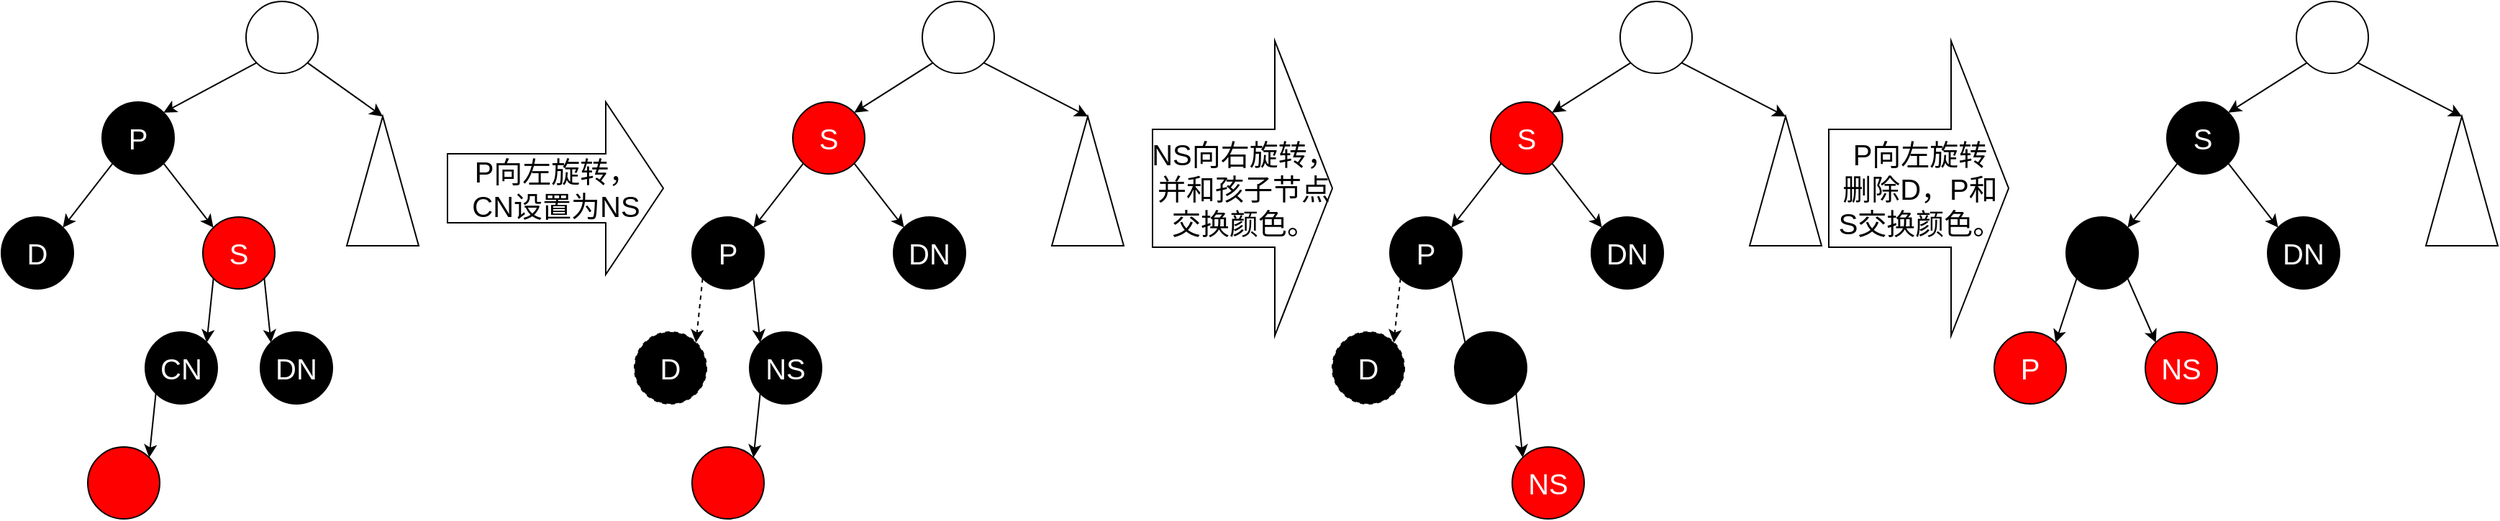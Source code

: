 <mxfile version="20.4.0" type="device"><diagram id="R-cHSDtUfPkVtpVSe-z4" name="Page-1"><mxGraphModel dx="572" dy="705" grid="1" gridSize="10" guides="1" tooltips="1" connect="1" arrows="1" fold="1" page="1" pageScale="1" pageWidth="850" pageHeight="1100" math="0" shadow="0"><root><mxCell id="0"/><mxCell id="1" parent="0"/><mxCell id="n1B0MFmd508IJaJsGRzu-167" style="edgeStyle=none;rounded=0;orthogonalLoop=1;jettySize=auto;html=1;exitX=0;exitY=1;exitDx=0;exitDy=0;entryX=1;entryY=0;entryDx=0;entryDy=0;fontSize=20;fontColor=#000000;" parent="1" source="n1B0MFmd508IJaJsGRzu-57" target="n1B0MFmd508IJaJsGRzu-166" edge="1"><mxGeometry relative="1" as="geometry"/></mxCell><mxCell id="n1B0MFmd508IJaJsGRzu-210" style="edgeStyle=none;rounded=0;orthogonalLoop=1;jettySize=auto;html=1;exitX=1;exitY=1;exitDx=0;exitDy=0;entryX=0;entryY=0;entryDx=0;entryDy=0;fontSize=20;fontColor=#FFFFFF;" parent="1" source="n1B0MFmd508IJaJsGRzu-57" target="n1B0MFmd508IJaJsGRzu-209" edge="1"><mxGeometry relative="1" as="geometry"/></mxCell><mxCell id="n1B0MFmd508IJaJsGRzu-57" value="&lt;font style=&quot;font-size: 20px;&quot; color=&quot;#ffffff&quot;&gt;S&lt;/font&gt;" style="ellipse;whiteSpace=wrap;html=1;aspect=fixed;fillColor=#FF0000;" parent="1" vertex="1"><mxGeometry x="1010" y="160" width="50" height="50" as="geometry"/></mxCell><mxCell id="n1B0MFmd508IJaJsGRzu-58" style="edgeStyle=none;rounded=0;orthogonalLoop=1;jettySize=auto;html=1;exitX=0;exitY=1;exitDx=0;exitDy=0;entryX=1;entryY=0;entryDx=0;entryDy=0;fontSize=20;fontColor=#FFFFFF;" parent="1" source="n1B0MFmd508IJaJsGRzu-60" target="n1B0MFmd508IJaJsGRzu-61" edge="1"><mxGeometry relative="1" as="geometry"/></mxCell><mxCell id="n1B0MFmd508IJaJsGRzu-59" style="edgeStyle=none;rounded=0;orthogonalLoop=1;jettySize=auto;html=1;exitX=1;exitY=1;exitDx=0;exitDy=0;entryX=0;entryY=0;entryDx=0;entryDy=0;fontSize=20;fontColor=#FFFFFF;" parent="1" source="n1B0MFmd508IJaJsGRzu-60" target="n1B0MFmd508IJaJsGRzu-57" edge="1"><mxGeometry relative="1" as="geometry"/></mxCell><mxCell id="n1B0MFmd508IJaJsGRzu-60" value="&lt;font color=&quot;#ffffff&quot;&gt;&lt;span style=&quot;font-size: 20px;&quot;&gt;P&lt;br&gt;&lt;/span&gt;&lt;/font&gt;" style="ellipse;whiteSpace=wrap;html=1;aspect=fixed;fillColor=#000000;" parent="1" vertex="1"><mxGeometry x="940" y="80" width="50" height="50" as="geometry"/></mxCell><mxCell id="n1B0MFmd508IJaJsGRzu-61" value="&lt;font style=&quot;font-size: 20px;&quot; color=&quot;#ffffff&quot;&gt;D&lt;/font&gt;" style="ellipse;whiteSpace=wrap;html=1;aspect=fixed;fillColor=#000000;" parent="1" vertex="1"><mxGeometry x="870" y="160" width="50" height="50" as="geometry"/></mxCell><mxCell id="n1B0MFmd508IJaJsGRzu-153" style="edgeStyle=none;rounded=0;orthogonalLoop=1;jettySize=auto;html=1;exitX=0;exitY=1;exitDx=0;exitDy=0;entryX=1;entryY=0;entryDx=0;entryDy=0;fontSize=20;fontColor=#000000;" parent="1" source="n1B0MFmd508IJaJsGRzu-152" target="n1B0MFmd508IJaJsGRzu-60" edge="1"><mxGeometry relative="1" as="geometry"/></mxCell><mxCell id="n1B0MFmd508IJaJsGRzu-155" style="edgeStyle=none;rounded=0;orthogonalLoop=1;jettySize=auto;html=1;exitX=1;exitY=1;exitDx=0;exitDy=0;entryX=1;entryY=0.5;entryDx=0;entryDy=0;fontSize=20;fontColor=#000000;" parent="1" source="n1B0MFmd508IJaJsGRzu-152" target="n1B0MFmd508IJaJsGRzu-154" edge="1"><mxGeometry relative="1" as="geometry"/></mxCell><mxCell id="n1B0MFmd508IJaJsGRzu-152" value="&lt;font color=&quot;#ffffff&quot;&gt;&lt;span style=&quot;font-size: 20px;&quot;&gt;&lt;br&gt;&lt;/span&gt;&lt;/font&gt;" style="ellipse;whiteSpace=wrap;html=1;aspect=fixed;fillColor=#FFFFFF;" parent="1" vertex="1"><mxGeometry x="1040" y="10" width="50" height="50" as="geometry"/></mxCell><mxCell id="n1B0MFmd508IJaJsGRzu-154" value="" style="triangle;whiteSpace=wrap;html=1;shadow=0;sketch=0;strokeColor=#000000;fontSize=20;fontColor=#000000;fillColor=#FFFFFF;rotation=-90;" parent="1" vertex="1"><mxGeometry x="1090" y="110" width="90" height="50" as="geometry"/></mxCell><mxCell id="n1B0MFmd508IJaJsGRzu-165" value="&lt;font color=&quot;#000000&quot;&gt;P向左旋转，&lt;br&gt;CN设置为NS&lt;br&gt;&lt;/font&gt;" style="html=1;shadow=0;dashed=0;align=center;verticalAlign=middle;shape=mxgraph.arrows2.arrow;dy=0.6;dx=40;notch=0;sketch=0;strokeColor=#000000;fontSize=20;fontColor=#FFFFFF;fillColor=#FFFFFF;" parent="1" vertex="1"><mxGeometry x="1180" y="80" width="150" height="120" as="geometry"/></mxCell><mxCell id="JTA2f0-gh_Tc8cgY1axZ-19" style="edgeStyle=none;rounded=0;orthogonalLoop=1;jettySize=auto;html=1;exitX=0;exitY=1;exitDx=0;exitDy=0;entryX=1;entryY=0;entryDx=0;entryDy=0;fontSize=20;fontColor=#FFFFFF;" edge="1" parent="1" source="n1B0MFmd508IJaJsGRzu-166" target="JTA2f0-gh_Tc8cgY1axZ-18"><mxGeometry relative="1" as="geometry"/></mxCell><mxCell id="n1B0MFmd508IJaJsGRzu-166" value="&lt;font style=&quot;font-size: 20px;&quot; color=&quot;#ffffff&quot;&gt;CN&lt;/font&gt;" style="ellipse;whiteSpace=wrap;html=1;aspect=fixed;fillColor=#000000;" parent="1" vertex="1"><mxGeometry x="970" y="240" width="50" height="50" as="geometry"/></mxCell><mxCell id="n1B0MFmd508IJaJsGRzu-209" value="&lt;font style=&quot;font-size: 20px;&quot; color=&quot;#ffffff&quot;&gt;DN&lt;/font&gt;" style="ellipse;whiteSpace=wrap;html=1;aspect=fixed;fillColor=#000000;" parent="1" vertex="1"><mxGeometry x="1050" y="240" width="50" height="50" as="geometry"/></mxCell><mxCell id="kM36MPPJ57BOWF3PcYw0-32" style="edgeStyle=none;rounded=0;orthogonalLoop=1;jettySize=auto;html=1;exitX=1;exitY=1;exitDx=0;exitDy=0;entryX=0;entryY=0;entryDx=0;entryDy=0;fontSize=20;fontColor=#FFFFFF;" parent="1" source="kM36MPPJ57BOWF3PcYw0-33" target="kM36MPPJ57BOWF3PcYw0-43" edge="1"><mxGeometry relative="1" as="geometry"/></mxCell><mxCell id="kM36MPPJ57BOWF3PcYw0-46" style="edgeStyle=none;rounded=0;orthogonalLoop=1;jettySize=auto;html=1;exitX=0;exitY=1;exitDx=0;exitDy=0;entryX=1;entryY=0;entryDx=0;entryDy=0;fontSize=20;fontColor=#FFFFFF;" parent="1" source="kM36MPPJ57BOWF3PcYw0-33" target="kM36MPPJ57BOWF3PcYw0-36" edge="1"><mxGeometry relative="1" as="geometry"><mxPoint x="1417.322" y="122.678" as="sourcePoint"/></mxGeometry></mxCell><mxCell id="kM36MPPJ57BOWF3PcYw0-33" value="&lt;font style=&quot;font-size: 20px;&quot; color=&quot;#ffffff&quot;&gt;S&lt;/font&gt;" style="ellipse;whiteSpace=wrap;html=1;aspect=fixed;fillColor=#FF0000;" parent="1" vertex="1"><mxGeometry x="1420" y="80" width="50" height="50" as="geometry"/></mxCell><mxCell id="kM36MPPJ57BOWF3PcYw0-34" style="edgeStyle=none;rounded=0;orthogonalLoop=1;jettySize=auto;html=1;exitX=0;exitY=1;exitDx=0;exitDy=0;entryX=1;entryY=0;entryDx=0;entryDy=0;fontSize=20;fontColor=#FFFFFF;dashed=1;" parent="1" source="kM36MPPJ57BOWF3PcYw0-36" target="kM36MPPJ57BOWF3PcYw0-37" edge="1"><mxGeometry relative="1" as="geometry"/></mxCell><mxCell id="kM36MPPJ57BOWF3PcYw0-44" style="edgeStyle=none;rounded=0;orthogonalLoop=1;jettySize=auto;html=1;exitX=1;exitY=1;exitDx=0;exitDy=0;entryX=0;entryY=0;entryDx=0;entryDy=0;fontSize=20;fontColor=#FFFFFF;" parent="1" source="kM36MPPJ57BOWF3PcYw0-36" target="kM36MPPJ57BOWF3PcYw0-42" edge="1"><mxGeometry relative="1" as="geometry"/></mxCell><mxCell id="kM36MPPJ57BOWF3PcYw0-36" value="&lt;font color=&quot;#ffffff&quot;&gt;&lt;span style=&quot;font-size: 20px;&quot;&gt;P&lt;br&gt;&lt;/span&gt;&lt;/font&gt;" style="ellipse;whiteSpace=wrap;html=1;aspect=fixed;fillColor=#000000;" parent="1" vertex="1"><mxGeometry x="1350" y="160" width="50" height="50" as="geometry"/></mxCell><mxCell id="kM36MPPJ57BOWF3PcYw0-37" value="&lt;font style=&quot;font-size: 20px;&quot; color=&quot;#ffffff&quot;&gt;D&lt;/font&gt;" style="ellipse;whiteSpace=wrap;html=1;aspect=fixed;fillColor=#000000;dashed=1;" parent="1" vertex="1"><mxGeometry x="1310" y="240" width="50" height="50" as="geometry"/></mxCell><mxCell id="kM36MPPJ57BOWF3PcYw0-39" style="edgeStyle=none;rounded=0;orthogonalLoop=1;jettySize=auto;html=1;exitX=1;exitY=1;exitDx=0;exitDy=0;entryX=1;entryY=0.5;entryDx=0;entryDy=0;fontSize=20;fontColor=#000000;" parent="1" source="kM36MPPJ57BOWF3PcYw0-40" target="kM36MPPJ57BOWF3PcYw0-41" edge="1"><mxGeometry relative="1" as="geometry"/></mxCell><mxCell id="kM36MPPJ57BOWF3PcYw0-45" style="edgeStyle=none;rounded=0;orthogonalLoop=1;jettySize=auto;html=1;exitX=0;exitY=1;exitDx=0;exitDy=0;entryX=1;entryY=0;entryDx=0;entryDy=0;fontSize=20;fontColor=#FFFFFF;" parent="1" source="kM36MPPJ57BOWF3PcYw0-40" target="kM36MPPJ57BOWF3PcYw0-33" edge="1"><mxGeometry relative="1" as="geometry"/></mxCell><mxCell id="kM36MPPJ57BOWF3PcYw0-40" value="&lt;font color=&quot;#ffffff&quot;&gt;&lt;span style=&quot;font-size: 20px;&quot;&gt;&lt;br&gt;&lt;/span&gt;&lt;/font&gt;" style="ellipse;whiteSpace=wrap;html=1;aspect=fixed;fillColor=#FFFFFF;" parent="1" vertex="1"><mxGeometry x="1510" y="10" width="50" height="50" as="geometry"/></mxCell><mxCell id="kM36MPPJ57BOWF3PcYw0-41" value="" style="triangle;whiteSpace=wrap;html=1;shadow=0;sketch=0;strokeColor=#000000;fontSize=20;fontColor=#000000;fillColor=#FFFFFF;rotation=-90;" parent="1" vertex="1"><mxGeometry x="1580" y="110" width="90" height="50" as="geometry"/></mxCell><mxCell id="JTA2f0-gh_Tc8cgY1axZ-21" style="edgeStyle=none;rounded=0;orthogonalLoop=1;jettySize=auto;html=1;exitX=0;exitY=1;exitDx=0;exitDy=0;entryX=1;entryY=0;entryDx=0;entryDy=0;fontSize=20;fontColor=#FFFFFF;" edge="1" parent="1" source="kM36MPPJ57BOWF3PcYw0-42" target="JTA2f0-gh_Tc8cgY1axZ-20"><mxGeometry relative="1" as="geometry"/></mxCell><mxCell id="kM36MPPJ57BOWF3PcYw0-42" value="&lt;font style=&quot;font-size: 20px;&quot; color=&quot;#ffffff&quot;&gt;NS&lt;/font&gt;" style="ellipse;whiteSpace=wrap;html=1;aspect=fixed;fillColor=#000000;" parent="1" vertex="1"><mxGeometry x="1390" y="240" width="50" height="50" as="geometry"/></mxCell><mxCell id="kM36MPPJ57BOWF3PcYw0-43" value="&lt;font style=&quot;font-size: 20px;&quot; color=&quot;#ffffff&quot;&gt;DN&lt;/font&gt;" style="ellipse;whiteSpace=wrap;html=1;aspect=fixed;fillColor=#000000;" parent="1" vertex="1"><mxGeometry x="1490" y="160" width="50" height="50" as="geometry"/></mxCell><mxCell id="JTA2f0-gh_Tc8cgY1axZ-18" value="" style="ellipse;whiteSpace=wrap;html=1;aspect=fixed;fillColor=#FF0000;" vertex="1" parent="1"><mxGeometry x="930" y="320" width="50" height="50" as="geometry"/></mxCell><mxCell id="JTA2f0-gh_Tc8cgY1axZ-20" value="" style="ellipse;whiteSpace=wrap;html=1;aspect=fixed;fillColor=#FF0000;" vertex="1" parent="1"><mxGeometry x="1350" y="320" width="50" height="50" as="geometry"/></mxCell><mxCell id="JTA2f0-gh_Tc8cgY1axZ-22" style="edgeStyle=none;rounded=0;orthogonalLoop=1;jettySize=auto;html=1;exitX=1;exitY=1;exitDx=0;exitDy=0;entryX=0;entryY=0;entryDx=0;entryDy=0;fontSize=20;fontColor=#FFFFFF;" edge="1" parent="1" source="JTA2f0-gh_Tc8cgY1axZ-24" target="JTA2f0-gh_Tc8cgY1axZ-35"><mxGeometry relative="1" as="geometry"/></mxCell><mxCell id="JTA2f0-gh_Tc8cgY1axZ-23" style="edgeStyle=none;rounded=0;orthogonalLoop=1;jettySize=auto;html=1;exitX=0;exitY=1;exitDx=0;exitDy=0;entryX=1;entryY=0;entryDx=0;entryDy=0;fontSize=20;fontColor=#FFFFFF;" edge="1" parent="1" source="JTA2f0-gh_Tc8cgY1axZ-24" target="JTA2f0-gh_Tc8cgY1axZ-27"><mxGeometry relative="1" as="geometry"><mxPoint x="1902.322" y="122.678" as="sourcePoint"/></mxGeometry></mxCell><mxCell id="JTA2f0-gh_Tc8cgY1axZ-24" value="&lt;font style=&quot;font-size: 20px;&quot; color=&quot;#ffffff&quot;&gt;S&lt;/font&gt;" style="ellipse;whiteSpace=wrap;html=1;aspect=fixed;fillColor=#FF0000;" vertex="1" parent="1"><mxGeometry x="1905" y="80" width="50" height="50" as="geometry"/></mxCell><mxCell id="JTA2f0-gh_Tc8cgY1axZ-25" style="edgeStyle=none;rounded=0;orthogonalLoop=1;jettySize=auto;html=1;exitX=0;exitY=1;exitDx=0;exitDy=0;entryX=1;entryY=0;entryDx=0;entryDy=0;fontSize=20;fontColor=#FFFFFF;dashed=1;" edge="1" parent="1" source="JTA2f0-gh_Tc8cgY1axZ-27" target="JTA2f0-gh_Tc8cgY1axZ-28"><mxGeometry relative="1" as="geometry"/></mxCell><mxCell id="JTA2f0-gh_Tc8cgY1axZ-38" style="edgeStyle=none;rounded=0;orthogonalLoop=1;jettySize=auto;html=1;exitX=1;exitY=1;exitDx=0;exitDy=0;entryX=0.2;entryY=0.4;entryDx=0;entryDy=0;entryPerimeter=0;fontSize=20;fontColor=#FFFFFF;" edge="1" parent="1" source="JTA2f0-gh_Tc8cgY1axZ-27" target="JTA2f0-gh_Tc8cgY1axZ-36"><mxGeometry relative="1" as="geometry"/></mxCell><mxCell id="JTA2f0-gh_Tc8cgY1axZ-27" value="&lt;font color=&quot;#ffffff&quot;&gt;&lt;span style=&quot;font-size: 20px;&quot;&gt;P&lt;br&gt;&lt;/span&gt;&lt;/font&gt;" style="ellipse;whiteSpace=wrap;html=1;aspect=fixed;fillColor=#000000;" vertex="1" parent="1"><mxGeometry x="1835" y="160" width="50" height="50" as="geometry"/></mxCell><mxCell id="JTA2f0-gh_Tc8cgY1axZ-28" value="&lt;font style=&quot;font-size: 20px;&quot; color=&quot;#ffffff&quot;&gt;D&lt;/font&gt;" style="ellipse;whiteSpace=wrap;html=1;aspect=fixed;fillColor=#000000;dashed=1;" vertex="1" parent="1"><mxGeometry x="1795" y="240" width="50" height="50" as="geometry"/></mxCell><mxCell id="JTA2f0-gh_Tc8cgY1axZ-29" style="edgeStyle=none;rounded=0;orthogonalLoop=1;jettySize=auto;html=1;exitX=1;exitY=1;exitDx=0;exitDy=0;entryX=1;entryY=0.5;entryDx=0;entryDy=0;fontSize=20;fontColor=#000000;" edge="1" parent="1" source="JTA2f0-gh_Tc8cgY1axZ-31" target="JTA2f0-gh_Tc8cgY1axZ-32"><mxGeometry relative="1" as="geometry"/></mxCell><mxCell id="JTA2f0-gh_Tc8cgY1axZ-30" style="edgeStyle=none;rounded=0;orthogonalLoop=1;jettySize=auto;html=1;exitX=0;exitY=1;exitDx=0;exitDy=0;entryX=1;entryY=0;entryDx=0;entryDy=0;fontSize=20;fontColor=#FFFFFF;" edge="1" parent="1" source="JTA2f0-gh_Tc8cgY1axZ-31" target="JTA2f0-gh_Tc8cgY1axZ-24"><mxGeometry relative="1" as="geometry"/></mxCell><mxCell id="JTA2f0-gh_Tc8cgY1axZ-31" value="&lt;font color=&quot;#ffffff&quot;&gt;&lt;span style=&quot;font-size: 20px;&quot;&gt;&lt;br&gt;&lt;/span&gt;&lt;/font&gt;" style="ellipse;whiteSpace=wrap;html=1;aspect=fixed;fillColor=#FFFFFF;" vertex="1" parent="1"><mxGeometry x="1995" y="10" width="50" height="50" as="geometry"/></mxCell><mxCell id="JTA2f0-gh_Tc8cgY1axZ-32" value="" style="triangle;whiteSpace=wrap;html=1;shadow=0;sketch=0;strokeColor=#000000;fontSize=20;fontColor=#000000;fillColor=#FFFFFF;rotation=-90;" vertex="1" parent="1"><mxGeometry x="2065" y="110" width="90" height="50" as="geometry"/></mxCell><mxCell id="JTA2f0-gh_Tc8cgY1axZ-34" value="&lt;font style=&quot;font-size: 20px;&quot; color=&quot;#ffffff&quot;&gt;NS&lt;/font&gt;" style="ellipse;whiteSpace=wrap;html=1;aspect=fixed;fillColor=#FF0000;" vertex="1" parent="1"><mxGeometry x="1920" y="320" width="50" height="50" as="geometry"/></mxCell><mxCell id="JTA2f0-gh_Tc8cgY1axZ-35" value="&lt;font style=&quot;font-size: 20px;&quot; color=&quot;#ffffff&quot;&gt;DN&lt;/font&gt;" style="ellipse;whiteSpace=wrap;html=1;aspect=fixed;fillColor=#000000;" vertex="1" parent="1"><mxGeometry x="1975" y="160" width="50" height="50" as="geometry"/></mxCell><mxCell id="JTA2f0-gh_Tc8cgY1axZ-39" style="edgeStyle=none;rounded=0;orthogonalLoop=1;jettySize=auto;html=1;exitX=1;exitY=1;exitDx=0;exitDy=0;entryX=0;entryY=0;entryDx=0;entryDy=0;fontSize=20;fontColor=#FFFFFF;" edge="1" parent="1" source="JTA2f0-gh_Tc8cgY1axZ-36" target="JTA2f0-gh_Tc8cgY1axZ-34"><mxGeometry relative="1" as="geometry"/></mxCell><mxCell id="JTA2f0-gh_Tc8cgY1axZ-36" value="" style="ellipse;whiteSpace=wrap;html=1;aspect=fixed;fillColor=#000000;" vertex="1" parent="1"><mxGeometry x="1880" y="240" width="50" height="50" as="geometry"/></mxCell><mxCell id="JTA2f0-gh_Tc8cgY1axZ-37" value="&lt;font color=&quot;#000000&quot;&gt;NS向右旋转，&lt;br&gt;并和孩子节点&lt;br&gt;交换颜色。&lt;br&gt;&lt;/font&gt;" style="html=1;shadow=0;dashed=0;align=center;verticalAlign=middle;shape=mxgraph.arrows2.arrow;dy=0.6;dx=40;notch=0;sketch=0;strokeColor=#000000;fontSize=20;fontColor=#FFFFFF;fillColor=#FFFFFF;" vertex="1" parent="1"><mxGeometry x="1670" y="37.5" width="125" height="205" as="geometry"/></mxCell><mxCell id="JTA2f0-gh_Tc8cgY1axZ-40" value="&lt;font color=&quot;#000000&quot;&gt;P向左旋转&lt;br&gt;删除D，P和&lt;br&gt;S交换颜色。&lt;br&gt;&lt;/font&gt;" style="html=1;shadow=0;dashed=0;align=center;verticalAlign=middle;shape=mxgraph.arrows2.arrow;dy=0.6;dx=40;notch=0;sketch=0;strokeColor=#000000;fontSize=20;fontColor=#FFFFFF;fillColor=#FFFFFF;" vertex="1" parent="1"><mxGeometry x="2140" y="37.5" width="125" height="205" as="geometry"/></mxCell><mxCell id="JTA2f0-gh_Tc8cgY1axZ-41" style="edgeStyle=none;rounded=0;orthogonalLoop=1;jettySize=auto;html=1;exitX=1;exitY=1;exitDx=0;exitDy=0;entryX=0;entryY=0;entryDx=0;entryDy=0;fontSize=20;fontColor=#FFFFFF;" edge="1" parent="1" source="JTA2f0-gh_Tc8cgY1axZ-43" target="JTA2f0-gh_Tc8cgY1axZ-53"><mxGeometry relative="1" as="geometry"/></mxCell><mxCell id="JTA2f0-gh_Tc8cgY1axZ-42" style="edgeStyle=none;rounded=0;orthogonalLoop=1;jettySize=auto;html=1;exitX=0;exitY=1;exitDx=0;exitDy=0;entryX=1;entryY=0;entryDx=0;entryDy=0;fontSize=20;fontColor=#FFFFFF;" edge="1" parent="1" source="JTA2f0-gh_Tc8cgY1axZ-43" target="JTA2f0-gh_Tc8cgY1axZ-46"><mxGeometry relative="1" as="geometry"><mxPoint x="2372.322" y="122.678" as="sourcePoint"/></mxGeometry></mxCell><mxCell id="JTA2f0-gh_Tc8cgY1axZ-43" value="&lt;font style=&quot;font-size: 20px;&quot; color=&quot;#ffffff&quot;&gt;S&lt;/font&gt;" style="ellipse;whiteSpace=wrap;html=1;aspect=fixed;fillColor=#000000;" vertex="1" parent="1"><mxGeometry x="2375" y="80" width="50" height="50" as="geometry"/></mxCell><mxCell id="JTA2f0-gh_Tc8cgY1axZ-56" style="edgeStyle=none;rounded=0;orthogonalLoop=1;jettySize=auto;html=1;exitX=0;exitY=1;exitDx=0;exitDy=0;entryX=1;entryY=0;entryDx=0;entryDy=0;fontSize=20;fontColor=#FFFFFF;" edge="1" parent="1" source="JTA2f0-gh_Tc8cgY1axZ-46" target="JTA2f0-gh_Tc8cgY1axZ-55"><mxGeometry relative="1" as="geometry"/></mxCell><mxCell id="JTA2f0-gh_Tc8cgY1axZ-57" style="edgeStyle=none;rounded=0;orthogonalLoop=1;jettySize=auto;html=1;exitX=1;exitY=1;exitDx=0;exitDy=0;entryX=0;entryY=0;entryDx=0;entryDy=0;fontSize=20;fontColor=#FFFFFF;" edge="1" parent="1" source="JTA2f0-gh_Tc8cgY1axZ-46" target="JTA2f0-gh_Tc8cgY1axZ-52"><mxGeometry relative="1" as="geometry"/></mxCell><mxCell id="JTA2f0-gh_Tc8cgY1axZ-46" value="&lt;font color=&quot;#ffffff&quot;&gt;&lt;span style=&quot;font-size: 20px;&quot;&gt;&lt;br&gt;&lt;/span&gt;&lt;/font&gt;" style="ellipse;whiteSpace=wrap;html=1;aspect=fixed;fillColor=#000000;" vertex="1" parent="1"><mxGeometry x="2305" y="160" width="50" height="50" as="geometry"/></mxCell><mxCell id="JTA2f0-gh_Tc8cgY1axZ-48" style="edgeStyle=none;rounded=0;orthogonalLoop=1;jettySize=auto;html=1;exitX=1;exitY=1;exitDx=0;exitDy=0;entryX=1;entryY=0.5;entryDx=0;entryDy=0;fontSize=20;fontColor=#000000;" edge="1" parent="1" source="JTA2f0-gh_Tc8cgY1axZ-50" target="JTA2f0-gh_Tc8cgY1axZ-51"><mxGeometry relative="1" as="geometry"/></mxCell><mxCell id="JTA2f0-gh_Tc8cgY1axZ-49" style="edgeStyle=none;rounded=0;orthogonalLoop=1;jettySize=auto;html=1;exitX=0;exitY=1;exitDx=0;exitDy=0;entryX=1;entryY=0;entryDx=0;entryDy=0;fontSize=20;fontColor=#FFFFFF;" edge="1" parent="1" source="JTA2f0-gh_Tc8cgY1axZ-50" target="JTA2f0-gh_Tc8cgY1axZ-43"><mxGeometry relative="1" as="geometry"/></mxCell><mxCell id="JTA2f0-gh_Tc8cgY1axZ-50" value="&lt;font color=&quot;#ffffff&quot;&gt;&lt;span style=&quot;font-size: 20px;&quot;&gt;&lt;br&gt;&lt;/span&gt;&lt;/font&gt;" style="ellipse;whiteSpace=wrap;html=1;aspect=fixed;fillColor=#FFFFFF;" vertex="1" parent="1"><mxGeometry x="2465" y="10" width="50" height="50" as="geometry"/></mxCell><mxCell id="JTA2f0-gh_Tc8cgY1axZ-51" value="" style="triangle;whiteSpace=wrap;html=1;shadow=0;sketch=0;strokeColor=#000000;fontSize=20;fontColor=#000000;fillColor=#FFFFFF;rotation=-90;" vertex="1" parent="1"><mxGeometry x="2535" y="110" width="90" height="50" as="geometry"/></mxCell><mxCell id="JTA2f0-gh_Tc8cgY1axZ-52" value="&lt;font style=&quot;font-size: 20px;&quot; color=&quot;#ffffff&quot;&gt;NS&lt;/font&gt;" style="ellipse;whiteSpace=wrap;html=1;aspect=fixed;fillColor=#FF0000;" vertex="1" parent="1"><mxGeometry x="2360" y="240" width="50" height="50" as="geometry"/></mxCell><mxCell id="JTA2f0-gh_Tc8cgY1axZ-53" value="&lt;font style=&quot;font-size: 20px;&quot; color=&quot;#ffffff&quot;&gt;DN&lt;/font&gt;" style="ellipse;whiteSpace=wrap;html=1;aspect=fixed;fillColor=#000000;" vertex="1" parent="1"><mxGeometry x="2445" y="160" width="50" height="50" as="geometry"/></mxCell><mxCell id="JTA2f0-gh_Tc8cgY1axZ-55" value="&lt;span style=&quot;color: rgb(255, 255, 255); font-size: 20px;&quot;&gt;P&lt;/span&gt;" style="ellipse;whiteSpace=wrap;html=1;aspect=fixed;fillColor=#FF0000;" vertex="1" parent="1"><mxGeometry x="2255" y="240" width="50" height="50" as="geometry"/></mxCell></root></mxGraphModel></diagram></mxfile>